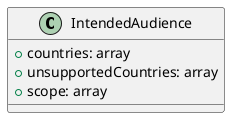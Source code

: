 @startuml
class IntendedAudience {
  + countries: array
  + unsupportedCountries: array
  + scope: array
}
@enduml
